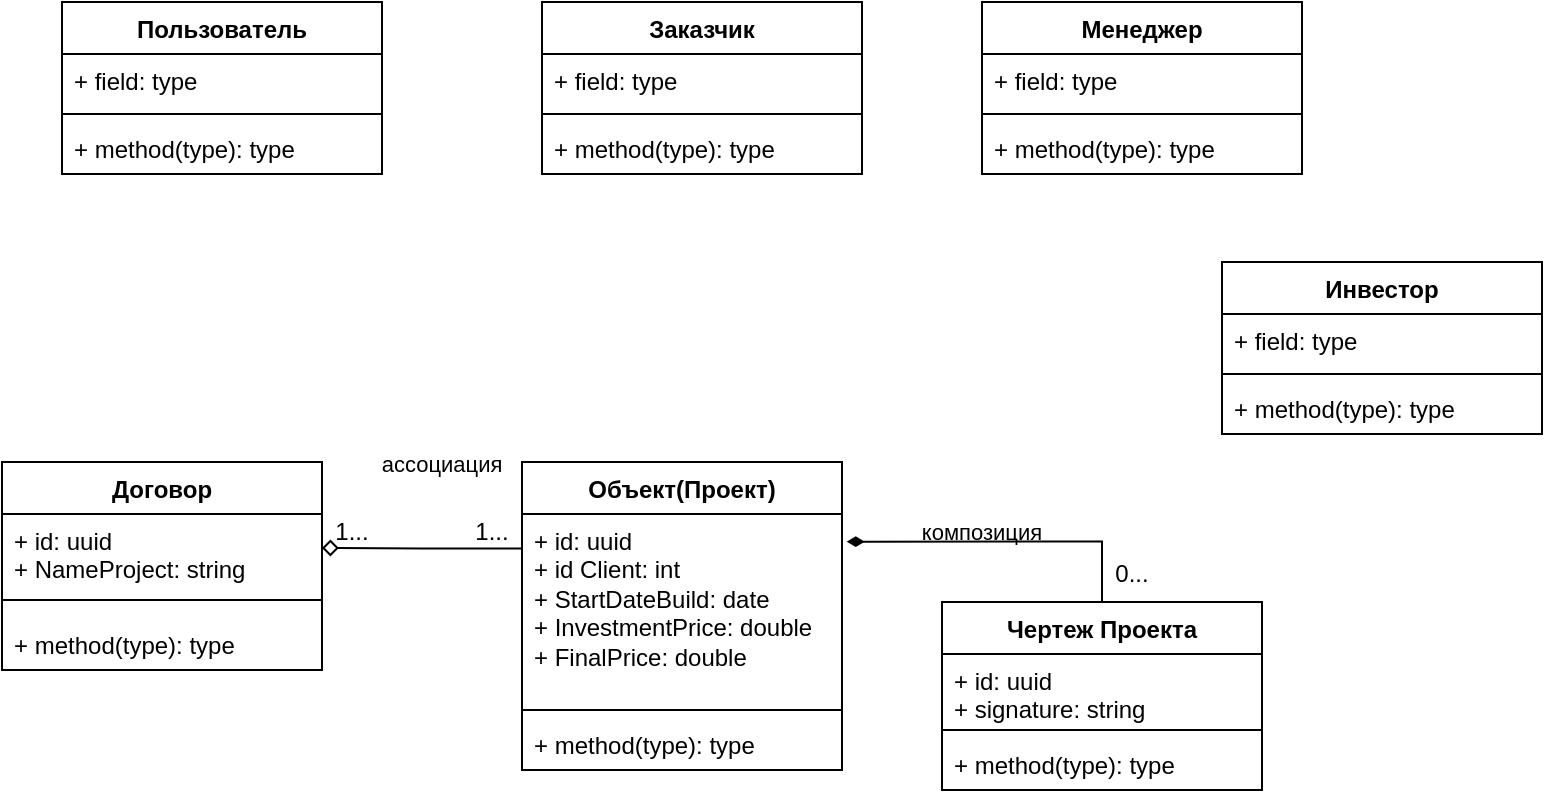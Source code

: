 <mxfile version="22.0.6" type="github">
  <diagram name="Страница — 1" id="XWlHStyDpJBO_vR5po6n">
    <mxGraphModel dx="1002" dy="569" grid="1" gridSize="10" guides="1" tooltips="1" connect="1" arrows="1" fold="1" page="1" pageScale="1" pageWidth="827" pageHeight="1169" math="0" shadow="0">
      <root>
        <mxCell id="0" />
        <mxCell id="1" parent="0" />
        <mxCell id="611sgcFT0raq5ZZa5KZ7-6" value="Заказчик" style="swimlane;fontStyle=1;align=center;verticalAlign=top;childLayout=stackLayout;horizontal=1;startSize=26;horizontalStack=0;resizeParent=1;resizeParentMax=0;resizeLast=0;collapsible=1;marginBottom=0;whiteSpace=wrap;html=1;" vertex="1" parent="1">
          <mxGeometry x="280" y="40" width="160" height="86" as="geometry" />
        </mxCell>
        <mxCell id="611sgcFT0raq5ZZa5KZ7-7" value="+ field: type" style="text;strokeColor=none;fillColor=none;align=left;verticalAlign=top;spacingLeft=4;spacingRight=4;overflow=hidden;rotatable=0;points=[[0,0.5],[1,0.5]];portConstraint=eastwest;whiteSpace=wrap;html=1;" vertex="1" parent="611sgcFT0raq5ZZa5KZ7-6">
          <mxGeometry y="26" width="160" height="26" as="geometry" />
        </mxCell>
        <mxCell id="611sgcFT0raq5ZZa5KZ7-8" value="" style="line;strokeWidth=1;fillColor=none;align=left;verticalAlign=middle;spacingTop=-1;spacingLeft=3;spacingRight=3;rotatable=0;labelPosition=right;points=[];portConstraint=eastwest;strokeColor=inherit;" vertex="1" parent="611sgcFT0raq5ZZa5KZ7-6">
          <mxGeometry y="52" width="160" height="8" as="geometry" />
        </mxCell>
        <mxCell id="611sgcFT0raq5ZZa5KZ7-9" value="+ method(type): type" style="text;strokeColor=none;fillColor=none;align=left;verticalAlign=top;spacingLeft=4;spacingRight=4;overflow=hidden;rotatable=0;points=[[0,0.5],[1,0.5]];portConstraint=eastwest;whiteSpace=wrap;html=1;" vertex="1" parent="611sgcFT0raq5ZZa5KZ7-6">
          <mxGeometry y="60" width="160" height="26" as="geometry" />
        </mxCell>
        <mxCell id="611sgcFT0raq5ZZa5KZ7-10" value="Менеджер" style="swimlane;fontStyle=1;align=center;verticalAlign=top;childLayout=stackLayout;horizontal=1;startSize=26;horizontalStack=0;resizeParent=1;resizeParentMax=0;resizeLast=0;collapsible=1;marginBottom=0;whiteSpace=wrap;html=1;" vertex="1" parent="1">
          <mxGeometry x="500" y="40" width="160" height="86" as="geometry" />
        </mxCell>
        <mxCell id="611sgcFT0raq5ZZa5KZ7-11" value="+ field: type" style="text;strokeColor=none;fillColor=none;align=left;verticalAlign=top;spacingLeft=4;spacingRight=4;overflow=hidden;rotatable=0;points=[[0,0.5],[1,0.5]];portConstraint=eastwest;whiteSpace=wrap;html=1;" vertex="1" parent="611sgcFT0raq5ZZa5KZ7-10">
          <mxGeometry y="26" width="160" height="26" as="geometry" />
        </mxCell>
        <mxCell id="611sgcFT0raq5ZZa5KZ7-12" value="" style="line;strokeWidth=1;fillColor=none;align=left;verticalAlign=middle;spacingTop=-1;spacingLeft=3;spacingRight=3;rotatable=0;labelPosition=right;points=[];portConstraint=eastwest;strokeColor=inherit;" vertex="1" parent="611sgcFT0raq5ZZa5KZ7-10">
          <mxGeometry y="52" width="160" height="8" as="geometry" />
        </mxCell>
        <mxCell id="611sgcFT0raq5ZZa5KZ7-13" value="+ method(type): type" style="text;strokeColor=none;fillColor=none;align=left;verticalAlign=top;spacingLeft=4;spacingRight=4;overflow=hidden;rotatable=0;points=[[0,0.5],[1,0.5]];portConstraint=eastwest;whiteSpace=wrap;html=1;" vertex="1" parent="611sgcFT0raq5ZZa5KZ7-10">
          <mxGeometry y="60" width="160" height="26" as="geometry" />
        </mxCell>
        <mxCell id="611sgcFT0raq5ZZa5KZ7-14" value="Пользователь" style="swimlane;fontStyle=1;align=center;verticalAlign=top;childLayout=stackLayout;horizontal=1;startSize=26;horizontalStack=0;resizeParent=1;resizeParentMax=0;resizeLast=0;collapsible=1;marginBottom=0;whiteSpace=wrap;html=1;" vertex="1" parent="1">
          <mxGeometry x="40" y="40" width="160" height="86" as="geometry" />
        </mxCell>
        <mxCell id="611sgcFT0raq5ZZa5KZ7-15" value="+ field: type" style="text;strokeColor=none;fillColor=none;align=left;verticalAlign=top;spacingLeft=4;spacingRight=4;overflow=hidden;rotatable=0;points=[[0,0.5],[1,0.5]];portConstraint=eastwest;whiteSpace=wrap;html=1;" vertex="1" parent="611sgcFT0raq5ZZa5KZ7-14">
          <mxGeometry y="26" width="160" height="26" as="geometry" />
        </mxCell>
        <mxCell id="611sgcFT0raq5ZZa5KZ7-16" value="" style="line;strokeWidth=1;fillColor=none;align=left;verticalAlign=middle;spacingTop=-1;spacingLeft=3;spacingRight=3;rotatable=0;labelPosition=right;points=[];portConstraint=eastwest;strokeColor=inherit;" vertex="1" parent="611sgcFT0raq5ZZa5KZ7-14">
          <mxGeometry y="52" width="160" height="8" as="geometry" />
        </mxCell>
        <mxCell id="611sgcFT0raq5ZZa5KZ7-17" value="+ method(type): type" style="text;strokeColor=none;fillColor=none;align=left;verticalAlign=top;spacingLeft=4;spacingRight=4;overflow=hidden;rotatable=0;points=[[0,0.5],[1,0.5]];portConstraint=eastwest;whiteSpace=wrap;html=1;" vertex="1" parent="611sgcFT0raq5ZZa5KZ7-14">
          <mxGeometry y="60" width="160" height="26" as="geometry" />
        </mxCell>
        <mxCell id="611sgcFT0raq5ZZa5KZ7-18" value="Инвестор" style="swimlane;fontStyle=1;align=center;verticalAlign=top;childLayout=stackLayout;horizontal=1;startSize=26;horizontalStack=0;resizeParent=1;resizeParentMax=0;resizeLast=0;collapsible=1;marginBottom=0;whiteSpace=wrap;html=1;" vertex="1" parent="1">
          <mxGeometry x="620" y="170" width="160" height="86" as="geometry" />
        </mxCell>
        <mxCell id="611sgcFT0raq5ZZa5KZ7-19" value="+ field: type" style="text;strokeColor=none;fillColor=none;align=left;verticalAlign=top;spacingLeft=4;spacingRight=4;overflow=hidden;rotatable=0;points=[[0,0.5],[1,0.5]];portConstraint=eastwest;whiteSpace=wrap;html=1;" vertex="1" parent="611sgcFT0raq5ZZa5KZ7-18">
          <mxGeometry y="26" width="160" height="26" as="geometry" />
        </mxCell>
        <mxCell id="611sgcFT0raq5ZZa5KZ7-20" value="" style="line;strokeWidth=1;fillColor=none;align=left;verticalAlign=middle;spacingTop=-1;spacingLeft=3;spacingRight=3;rotatable=0;labelPosition=right;points=[];portConstraint=eastwest;strokeColor=inherit;" vertex="1" parent="611sgcFT0raq5ZZa5KZ7-18">
          <mxGeometry y="52" width="160" height="8" as="geometry" />
        </mxCell>
        <mxCell id="611sgcFT0raq5ZZa5KZ7-21" value="+ method(type): type" style="text;strokeColor=none;fillColor=none;align=left;verticalAlign=top;spacingLeft=4;spacingRight=4;overflow=hidden;rotatable=0;points=[[0,0.5],[1,0.5]];portConstraint=eastwest;whiteSpace=wrap;html=1;" vertex="1" parent="611sgcFT0raq5ZZa5KZ7-18">
          <mxGeometry y="60" width="160" height="26" as="geometry" />
        </mxCell>
        <mxCell id="611sgcFT0raq5ZZa5KZ7-22" value="Объект(Проект)" style="swimlane;fontStyle=1;align=center;verticalAlign=top;childLayout=stackLayout;horizontal=1;startSize=26;horizontalStack=0;resizeParent=1;resizeParentMax=0;resizeLast=0;collapsible=1;marginBottom=0;whiteSpace=wrap;html=1;" vertex="1" parent="1">
          <mxGeometry x="270" y="270" width="160" height="154" as="geometry" />
        </mxCell>
        <mxCell id="611sgcFT0raq5ZZa5KZ7-23" value="+ id: uuid&lt;br&gt;+ id Client: int&lt;br&gt;+ StartDateBuild: date&lt;br&gt;+&amp;nbsp;InvestmentPrice: double&lt;br&gt;+&amp;nbsp;FinalPrice: double" style="text;strokeColor=none;fillColor=none;align=left;verticalAlign=top;spacingLeft=4;spacingRight=4;overflow=hidden;rotatable=0;points=[[0,0.5],[1,0.5]];portConstraint=eastwest;whiteSpace=wrap;html=1;" vertex="1" parent="611sgcFT0raq5ZZa5KZ7-22">
          <mxGeometry y="26" width="160" height="94" as="geometry" />
        </mxCell>
        <mxCell id="611sgcFT0raq5ZZa5KZ7-24" value="" style="line;strokeWidth=1;fillColor=none;align=left;verticalAlign=middle;spacingTop=-1;spacingLeft=3;spacingRight=3;rotatable=0;labelPosition=right;points=[];portConstraint=eastwest;strokeColor=inherit;" vertex="1" parent="611sgcFT0raq5ZZa5KZ7-22">
          <mxGeometry y="120" width="160" height="8" as="geometry" />
        </mxCell>
        <mxCell id="611sgcFT0raq5ZZa5KZ7-25" value="+ method(type): type" style="text;strokeColor=none;fillColor=none;align=left;verticalAlign=top;spacingLeft=4;spacingRight=4;overflow=hidden;rotatable=0;points=[[0,0.5],[1,0.5]];portConstraint=eastwest;whiteSpace=wrap;html=1;" vertex="1" parent="611sgcFT0raq5ZZa5KZ7-22">
          <mxGeometry y="128" width="160" height="26" as="geometry" />
        </mxCell>
        <mxCell id="611sgcFT0raq5ZZa5KZ7-26" value="Чертеж Проекта" style="swimlane;fontStyle=1;align=center;verticalAlign=top;childLayout=stackLayout;horizontal=1;startSize=26;horizontalStack=0;resizeParent=1;resizeParentMax=0;resizeLast=0;collapsible=1;marginBottom=0;whiteSpace=wrap;html=1;" vertex="1" parent="1">
          <mxGeometry x="480" y="340" width="160" height="94" as="geometry" />
        </mxCell>
        <mxCell id="611sgcFT0raq5ZZa5KZ7-27" value="+ id: uuid&lt;br&gt;+&amp;nbsp;signature: string" style="text;strokeColor=none;fillColor=none;align=left;verticalAlign=top;spacingLeft=4;spacingRight=4;overflow=hidden;rotatable=0;points=[[0,0.5],[1,0.5]];portConstraint=eastwest;whiteSpace=wrap;html=1;" vertex="1" parent="611sgcFT0raq5ZZa5KZ7-26">
          <mxGeometry y="26" width="160" height="34" as="geometry" />
        </mxCell>
        <mxCell id="611sgcFT0raq5ZZa5KZ7-28" value="" style="line;strokeWidth=1;fillColor=none;align=left;verticalAlign=middle;spacingTop=-1;spacingLeft=3;spacingRight=3;rotatable=0;labelPosition=right;points=[];portConstraint=eastwest;strokeColor=inherit;" vertex="1" parent="611sgcFT0raq5ZZa5KZ7-26">
          <mxGeometry y="60" width="160" height="8" as="geometry" />
        </mxCell>
        <mxCell id="611sgcFT0raq5ZZa5KZ7-29" value="+ method(type): type" style="text;strokeColor=none;fillColor=none;align=left;verticalAlign=top;spacingLeft=4;spacingRight=4;overflow=hidden;rotatable=0;points=[[0,0.5],[1,0.5]];portConstraint=eastwest;whiteSpace=wrap;html=1;" vertex="1" parent="611sgcFT0raq5ZZa5KZ7-26">
          <mxGeometry y="68" width="160" height="26" as="geometry" />
        </mxCell>
        <mxCell id="611sgcFT0raq5ZZa5KZ7-30" value="Договор" style="swimlane;fontStyle=1;align=center;verticalAlign=top;childLayout=stackLayout;horizontal=1;startSize=26;horizontalStack=0;resizeParent=1;resizeParentMax=0;resizeLast=0;collapsible=1;marginBottom=0;whiteSpace=wrap;html=1;" vertex="1" parent="1">
          <mxGeometry x="10" y="270" width="160" height="104" as="geometry" />
        </mxCell>
        <mxCell id="611sgcFT0raq5ZZa5KZ7-31" value="+ id: uuid&lt;br&gt;+ NameProject: string" style="text;strokeColor=none;fillColor=none;align=left;verticalAlign=top;spacingLeft=4;spacingRight=4;overflow=hidden;rotatable=0;points=[[0,0.5],[1,0.5]];portConstraint=eastwest;whiteSpace=wrap;html=1;" vertex="1" parent="611sgcFT0raq5ZZa5KZ7-30">
          <mxGeometry y="26" width="160" height="34" as="geometry" />
        </mxCell>
        <mxCell id="611sgcFT0raq5ZZa5KZ7-32" value="" style="line;strokeWidth=1;fillColor=none;align=left;verticalAlign=middle;spacingTop=-1;spacingLeft=3;spacingRight=3;rotatable=0;labelPosition=right;points=[];portConstraint=eastwest;strokeColor=inherit;" vertex="1" parent="611sgcFT0raq5ZZa5KZ7-30">
          <mxGeometry y="60" width="160" height="18" as="geometry" />
        </mxCell>
        <mxCell id="611sgcFT0raq5ZZa5KZ7-33" value="+ method(type): type" style="text;strokeColor=none;fillColor=none;align=left;verticalAlign=top;spacingLeft=4;spacingRight=4;overflow=hidden;rotatable=0;points=[[0,0.5],[1,0.5]];portConstraint=eastwest;whiteSpace=wrap;html=1;" vertex="1" parent="611sgcFT0raq5ZZa5KZ7-30">
          <mxGeometry y="78" width="160" height="26" as="geometry" />
        </mxCell>
        <mxCell id="611sgcFT0raq5ZZa5KZ7-34" style="edgeStyle=orthogonalEdgeStyle;rounded=0;orthogonalLoop=1;jettySize=auto;html=1;entryX=1;entryY=0.5;entryDx=0;entryDy=0;endArrow=diamond;endFill=0;exitX=0.002;exitY=0.183;exitDx=0;exitDy=0;exitPerimeter=0;" edge="1" parent="1" source="611sgcFT0raq5ZZa5KZ7-23" target="611sgcFT0raq5ZZa5KZ7-31">
          <mxGeometry relative="1" as="geometry">
            <mxPoint x="270" y="315" as="sourcePoint" />
          </mxGeometry>
        </mxCell>
        <mxCell id="611sgcFT0raq5ZZa5KZ7-35" value="&lt;font style=&quot;font-size: 11px;&quot;&gt;ассоциация&lt;/font&gt;" style="text;strokeColor=none;align=center;fillColor=none;html=1;verticalAlign=middle;whiteSpace=wrap;rounded=0;" vertex="1" parent="1">
          <mxGeometry x="200" y="256" width="60" height="30" as="geometry" />
        </mxCell>
        <mxCell id="611sgcFT0raq5ZZa5KZ7-36" style="edgeStyle=orthogonalEdgeStyle;rounded=0;orthogonalLoop=1;jettySize=auto;html=1;exitX=0.5;exitY=0;exitDx=0;exitDy=0;entryX=1.015;entryY=0.147;entryDx=0;entryDy=0;entryPerimeter=0;endArrow=diamondThin;endFill=1;fontStyle=1" edge="1" parent="1" source="611sgcFT0raq5ZZa5KZ7-26" target="611sgcFT0raq5ZZa5KZ7-23">
          <mxGeometry relative="1" as="geometry" />
        </mxCell>
        <mxCell id="611sgcFT0raq5ZZa5KZ7-38" value="&lt;span style=&quot;font-size: 11px;&quot;&gt;композиция&lt;/span&gt;" style="text;strokeColor=none;align=center;fillColor=none;html=1;verticalAlign=middle;whiteSpace=wrap;rounded=0;" vertex="1" parent="1">
          <mxGeometry x="470" y="290" width="60" height="30" as="geometry" />
        </mxCell>
        <mxCell id="611sgcFT0raq5ZZa5KZ7-39" value="0..." style="text;strokeColor=none;align=center;fillColor=none;html=1;verticalAlign=middle;whiteSpace=wrap;rounded=0;" vertex="1" parent="1">
          <mxGeometry x="570" y="320" width="10" height="12" as="geometry" />
        </mxCell>
        <mxCell id="611sgcFT0raq5ZZa5KZ7-42" value="1..." style="text;strokeColor=none;align=center;fillColor=none;html=1;verticalAlign=middle;whiteSpace=wrap;rounded=0;" vertex="1" parent="1">
          <mxGeometry x="250" y="299" width="10" height="12" as="geometry" />
        </mxCell>
        <mxCell id="611sgcFT0raq5ZZa5KZ7-43" value="1..." style="text;strokeColor=none;align=center;fillColor=none;html=1;verticalAlign=middle;whiteSpace=wrap;rounded=0;" vertex="1" parent="1">
          <mxGeometry x="180" y="299" width="10" height="12" as="geometry" />
        </mxCell>
      </root>
    </mxGraphModel>
  </diagram>
</mxfile>
